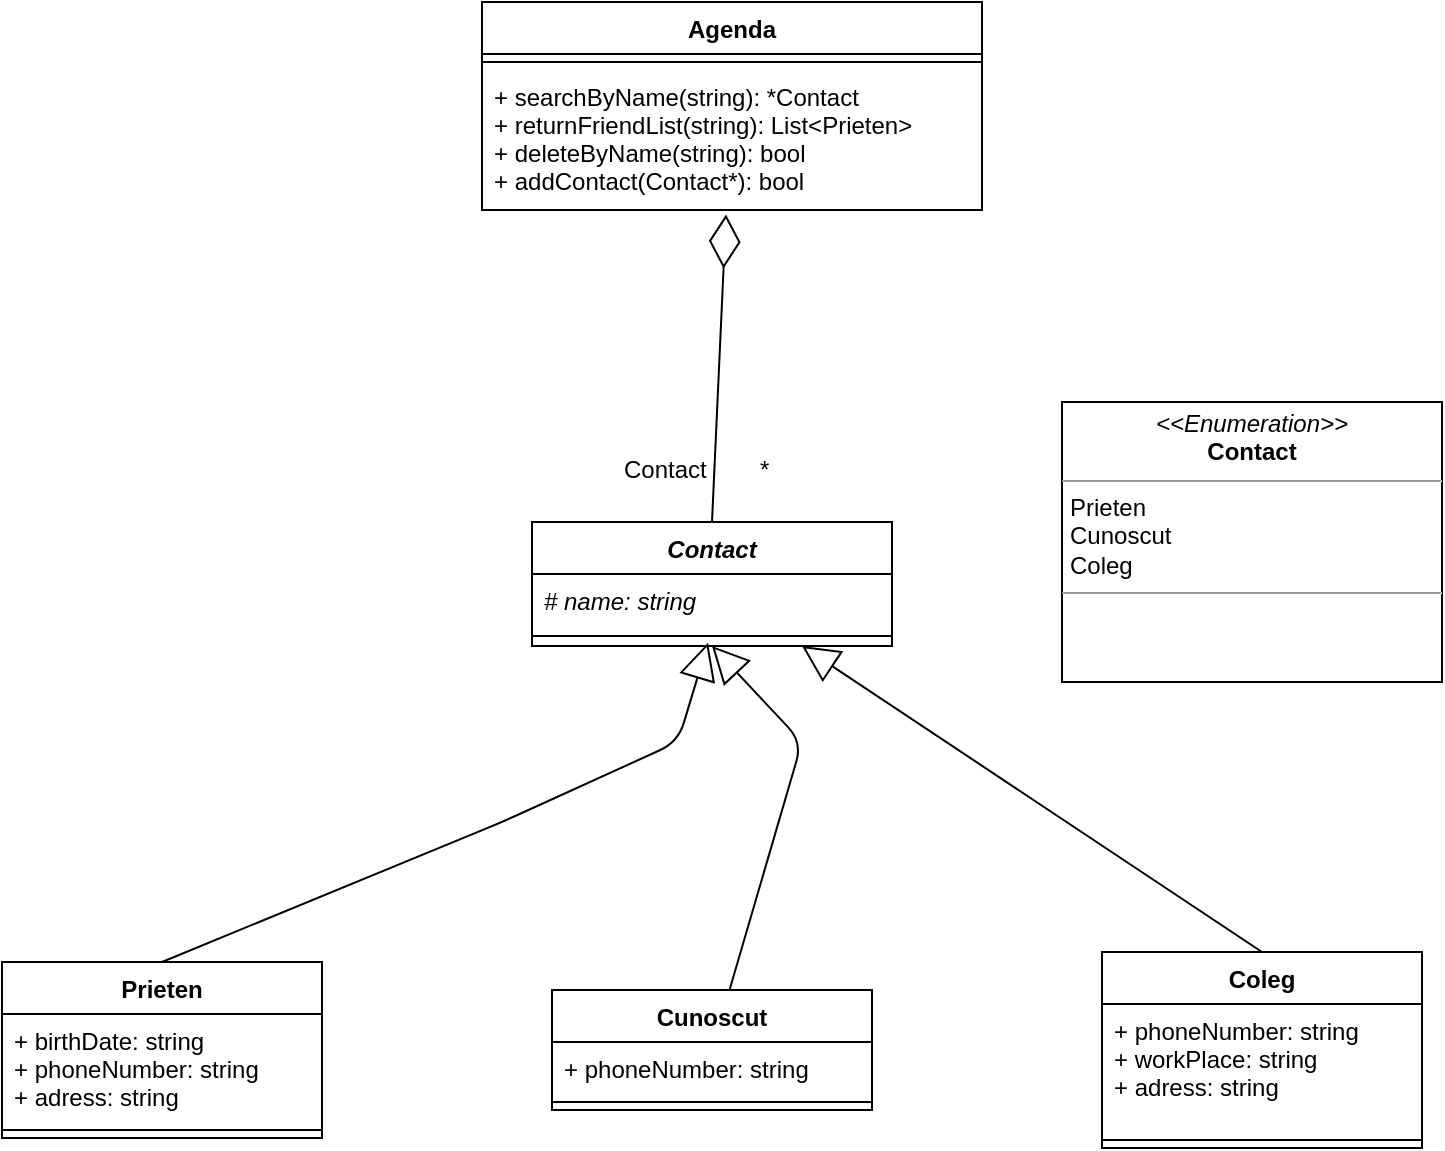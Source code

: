 <mxfile version="14.6.13" type="github">
  <diagram id="79B75eAeMDTXxymHeTOb" name="Page-1">
    <mxGraphModel dx="1186" dy="599" grid="1" gridSize="10" guides="1" tooltips="1" connect="1" arrows="1" fold="1" page="1" pageScale="1" pageWidth="850" pageHeight="1100" math="0" shadow="0">
      <root>
        <mxCell id="0" />
        <mxCell id="1" parent="0" />
        <mxCell id="hp8OlqEUiqkN3EU3q3dH-4" value="Contact" style="swimlane;fontStyle=3;align=center;verticalAlign=top;childLayout=stackLayout;horizontal=1;startSize=26;horizontalStack=0;resizeParent=1;resizeParentMax=0;resizeLast=0;collapsible=1;marginBottom=0;" vertex="1" parent="1">
          <mxGeometry x="345" y="300" width="180" height="62" as="geometry" />
        </mxCell>
        <mxCell id="hp8OlqEUiqkN3EU3q3dH-5" value="# name: string" style="text;strokeColor=none;fillColor=none;align=left;verticalAlign=top;spacingLeft=4;spacingRight=4;overflow=hidden;rotatable=0;points=[[0,0.5],[1,0.5]];portConstraint=eastwest;fontStyle=2" vertex="1" parent="hp8OlqEUiqkN3EU3q3dH-4">
          <mxGeometry y="26" width="180" height="26" as="geometry" />
        </mxCell>
        <mxCell id="hp8OlqEUiqkN3EU3q3dH-6" value="" style="line;strokeWidth=1;fillColor=none;align=left;verticalAlign=middle;spacingTop=-1;spacingLeft=3;spacingRight=3;rotatable=0;labelPosition=right;points=[];portConstraint=eastwest;" vertex="1" parent="hp8OlqEUiqkN3EU3q3dH-4">
          <mxGeometry y="52" width="180" height="10" as="geometry" />
        </mxCell>
        <mxCell id="hp8OlqEUiqkN3EU3q3dH-10" value="Prieten" style="swimlane;fontStyle=1;align=center;verticalAlign=top;childLayout=stackLayout;horizontal=1;startSize=26;horizontalStack=0;resizeParent=1;resizeParentMax=0;resizeLast=0;collapsible=1;marginBottom=0;" vertex="1" parent="1">
          <mxGeometry x="80" y="520" width="160" height="88" as="geometry" />
        </mxCell>
        <mxCell id="hp8OlqEUiqkN3EU3q3dH-11" value="+ birthDate: string&#xa;+ phoneNumber: string&#xa;+ adress: string" style="text;strokeColor=none;fillColor=none;align=left;verticalAlign=top;spacingLeft=4;spacingRight=4;overflow=hidden;rotatable=0;points=[[0,0.5],[1,0.5]];portConstraint=eastwest;" vertex="1" parent="hp8OlqEUiqkN3EU3q3dH-10">
          <mxGeometry y="26" width="160" height="54" as="geometry" />
        </mxCell>
        <mxCell id="hp8OlqEUiqkN3EU3q3dH-12" value="" style="line;strokeWidth=1;fillColor=none;align=left;verticalAlign=middle;spacingTop=-1;spacingLeft=3;spacingRight=3;rotatable=0;labelPosition=right;points=[];portConstraint=eastwest;" vertex="1" parent="hp8OlqEUiqkN3EU3q3dH-10">
          <mxGeometry y="80" width="160" height="8" as="geometry" />
        </mxCell>
        <mxCell id="hp8OlqEUiqkN3EU3q3dH-16" value="Cunoscut" style="swimlane;fontStyle=1;align=center;verticalAlign=top;childLayout=stackLayout;horizontal=1;startSize=26;horizontalStack=0;resizeParent=1;resizeParentMax=0;resizeLast=0;collapsible=1;marginBottom=0;" vertex="1" parent="1">
          <mxGeometry x="355" y="534" width="160" height="60" as="geometry" />
        </mxCell>
        <mxCell id="hp8OlqEUiqkN3EU3q3dH-17" value="+ phoneNumber: string" style="text;strokeColor=none;fillColor=none;align=left;verticalAlign=top;spacingLeft=4;spacingRight=4;overflow=hidden;rotatable=0;points=[[0,0.5],[1,0.5]];portConstraint=eastwest;" vertex="1" parent="hp8OlqEUiqkN3EU3q3dH-16">
          <mxGeometry y="26" width="160" height="26" as="geometry" />
        </mxCell>
        <mxCell id="hp8OlqEUiqkN3EU3q3dH-18" value="" style="line;strokeWidth=1;fillColor=none;align=left;verticalAlign=middle;spacingTop=-1;spacingLeft=3;spacingRight=3;rotatable=0;labelPosition=right;points=[];portConstraint=eastwest;" vertex="1" parent="hp8OlqEUiqkN3EU3q3dH-16">
          <mxGeometry y="52" width="160" height="8" as="geometry" />
        </mxCell>
        <mxCell id="hp8OlqEUiqkN3EU3q3dH-22" value="Coleg" style="swimlane;fontStyle=1;align=center;verticalAlign=top;childLayout=stackLayout;horizontal=1;startSize=26;horizontalStack=0;resizeParent=1;resizeParentMax=0;resizeLast=0;collapsible=1;marginBottom=0;" vertex="1" parent="1">
          <mxGeometry x="630" y="515" width="160" height="98" as="geometry" />
        </mxCell>
        <mxCell id="hp8OlqEUiqkN3EU3q3dH-23" value="+ phoneNumber: string&#xa;+ workPlace: string&#xa;+ adress: string" style="text;strokeColor=none;fillColor=none;align=left;verticalAlign=top;spacingLeft=4;spacingRight=4;overflow=hidden;rotatable=0;points=[[0,0.5],[1,0.5]];portConstraint=eastwest;" vertex="1" parent="hp8OlqEUiqkN3EU3q3dH-22">
          <mxGeometry y="26" width="160" height="64" as="geometry" />
        </mxCell>
        <mxCell id="hp8OlqEUiqkN3EU3q3dH-24" value="" style="line;strokeWidth=1;fillColor=none;align=left;verticalAlign=middle;spacingTop=-1;spacingLeft=3;spacingRight=3;rotatable=0;labelPosition=right;points=[];portConstraint=eastwest;" vertex="1" parent="hp8OlqEUiqkN3EU3q3dH-22">
          <mxGeometry y="90" width="160" height="8" as="geometry" />
        </mxCell>
        <mxCell id="hp8OlqEUiqkN3EU3q3dH-39" value="Agenda" style="swimlane;fontStyle=1;align=center;verticalAlign=top;childLayout=stackLayout;horizontal=1;startSize=26;horizontalStack=0;resizeParent=1;resizeParentMax=0;resizeLast=0;collapsible=1;marginBottom=0;" vertex="1" parent="1">
          <mxGeometry x="320" y="40" width="250" height="104" as="geometry" />
        </mxCell>
        <mxCell id="hp8OlqEUiqkN3EU3q3dH-41" value="" style="line;strokeWidth=1;fillColor=none;align=left;verticalAlign=middle;spacingTop=-1;spacingLeft=3;spacingRight=3;rotatable=0;labelPosition=right;points=[];portConstraint=eastwest;" vertex="1" parent="hp8OlqEUiqkN3EU3q3dH-39">
          <mxGeometry y="26" width="250" height="8" as="geometry" />
        </mxCell>
        <mxCell id="hp8OlqEUiqkN3EU3q3dH-42" value="+ searchByName(string): *Contact&#xa;+ returnFriendList(string): List&lt;Prieten&gt; &#xa;+ deleteByName(string): bool&#xa;+ addContact(Contact*): bool" style="text;strokeColor=none;fillColor=none;align=left;verticalAlign=top;spacingLeft=4;spacingRight=4;overflow=hidden;rotatable=0;points=[[0,0.5],[1,0.5]];portConstraint=eastwest;" vertex="1" parent="hp8OlqEUiqkN3EU3q3dH-39">
          <mxGeometry y="34" width="250" height="70" as="geometry" />
        </mxCell>
        <mxCell id="hp8OlqEUiqkN3EU3q3dH-50" value="" style="endArrow=diamondThin;endFill=0;endSize=24;html=1;exitX=0.5;exitY=0;exitDx=0;exitDy=0;entryX=0.488;entryY=1.033;entryDx=0;entryDy=0;entryPerimeter=0;" edge="1" parent="1" source="hp8OlqEUiqkN3EU3q3dH-4" target="hp8OlqEUiqkN3EU3q3dH-42">
          <mxGeometry width="160" relative="1" as="geometry">
            <mxPoint x="380" y="260" as="sourcePoint" />
            <mxPoint x="540" y="260" as="targetPoint" />
          </mxGeometry>
        </mxCell>
        <mxCell id="hp8OlqEUiqkN3EU3q3dH-51" value="Contact        *" style="text;strokeColor=none;fillColor=none;align=left;verticalAlign=top;spacingLeft=4;spacingRight=4;overflow=hidden;rotatable=0;points=[[0,0.5],[1,0.5]];portConstraint=eastwest;" vertex="1" parent="1">
          <mxGeometry x="385" y="260" width="100" height="26" as="geometry" />
        </mxCell>
        <mxCell id="hp8OlqEUiqkN3EU3q3dH-53" value="&lt;p style=&quot;margin: 0px ; margin-top: 4px ; text-align: center&quot;&gt;&lt;i&gt;&amp;lt;&amp;lt;Enumeration&amp;gt;&amp;gt;&lt;/i&gt;&lt;br&gt;&lt;b&gt;Contact&lt;/b&gt;&lt;/p&gt;&lt;hr size=&quot;1&quot;&gt;&lt;p style=&quot;margin: 0px ; margin-left: 4px&quot;&gt;Prieten&lt;/p&gt;&lt;p style=&quot;margin: 0px ; margin-left: 4px&quot;&gt;Cunoscut&amp;nbsp;&lt;/p&gt;&lt;p style=&quot;margin: 0px ; margin-left: 4px&quot;&gt;Coleg&lt;/p&gt;&lt;hr size=&quot;1&quot;&gt;&lt;p style=&quot;margin: 0px ; margin-left: 4px&quot;&gt;&lt;br&gt;&lt;/p&gt;" style="verticalAlign=top;align=left;overflow=fill;fontSize=12;fontFamily=Helvetica;html=1;" vertex="1" parent="1">
          <mxGeometry x="610" y="240" width="190" height="140" as="geometry" />
        </mxCell>
        <mxCell id="hp8OlqEUiqkN3EU3q3dH-54" value="" style="endArrow=block;endSize=16;endFill=0;html=1;exitX=0.5;exitY=0;exitDx=0;exitDy=0;entryX=0.489;entryY=0.833;entryDx=0;entryDy=0;entryPerimeter=0;" edge="1" parent="1" source="hp8OlqEUiqkN3EU3q3dH-10" target="hp8OlqEUiqkN3EU3q3dH-6">
          <mxGeometry width="160" relative="1" as="geometry">
            <mxPoint x="390" y="430" as="sourcePoint" />
            <mxPoint x="550" y="430" as="targetPoint" />
            <Array as="points">
              <mxPoint x="330" y="450" />
              <mxPoint x="418" y="410" />
            </Array>
          </mxGeometry>
        </mxCell>
        <mxCell id="hp8OlqEUiqkN3EU3q3dH-57" value="" style="endArrow=block;endSize=16;endFill=0;html=1;entryX=0.5;entryY=1;entryDx=0;entryDy=0;" edge="1" parent="1" source="hp8OlqEUiqkN3EU3q3dH-16" target="hp8OlqEUiqkN3EU3q3dH-4">
          <mxGeometry x="-0.011" y="-17" width="160" relative="1" as="geometry">
            <mxPoint x="290" y="400" as="sourcePoint" />
            <mxPoint x="450" y="400" as="targetPoint" />
            <Array as="points">
              <mxPoint x="480" y="410" />
            </Array>
            <mxPoint y="2" as="offset" />
          </mxGeometry>
        </mxCell>
        <mxCell id="hp8OlqEUiqkN3EU3q3dH-58" value="&lt;br&gt;" style="endArrow=block;endSize=16;endFill=0;html=1;exitX=0.5;exitY=0;exitDx=0;exitDy=0;entryX=0.75;entryY=1;entryDx=0;entryDy=0;" edge="1" parent="1" source="hp8OlqEUiqkN3EU3q3dH-22" target="hp8OlqEUiqkN3EU3q3dH-4">
          <mxGeometry width="160" relative="1" as="geometry">
            <mxPoint x="340" y="400" as="sourcePoint" />
            <mxPoint x="500" y="400" as="targetPoint" />
          </mxGeometry>
        </mxCell>
      </root>
    </mxGraphModel>
  </diagram>
</mxfile>
